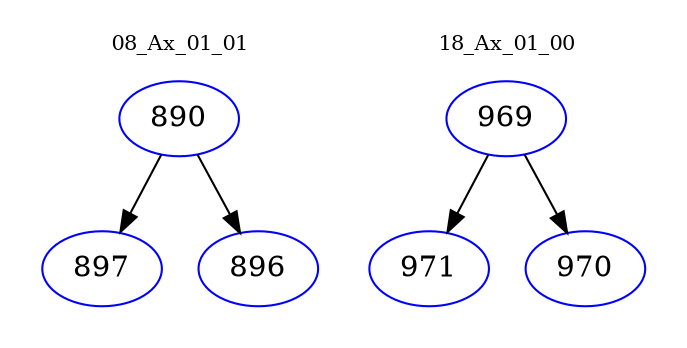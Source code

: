 digraph{
subgraph cluster_0 {
color = white
label = "08_Ax_01_01";
fontsize=10;
T0_890 [label="890", color="blue"]
T0_890 -> T0_897 [color="black"]
T0_897 [label="897", color="blue"]
T0_890 -> T0_896 [color="black"]
T0_896 [label="896", color="blue"]
}
subgraph cluster_1 {
color = white
label = "18_Ax_01_00";
fontsize=10;
T1_969 [label="969", color="blue"]
T1_969 -> T1_971 [color="black"]
T1_971 [label="971", color="blue"]
T1_969 -> T1_970 [color="black"]
T1_970 [label="970", color="blue"]
}
}
